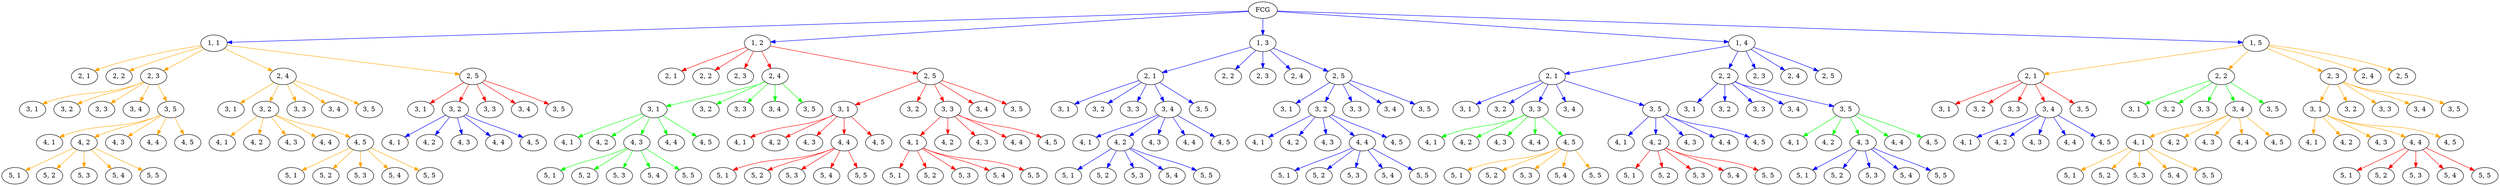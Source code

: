 digraph nqueens5 {
0 [label = "FCG"]
	011 [label = "1, 1"]
	edge [color=blue]
	0 -> 011
	01221 [label = "2, 1"]
	edge [color=red]
	012 -> 01221
	01222 [label = "2, 2"]
	edge [color=red]
	012 -> 01222
	01223 [label = "2, 3"]
	edge [color=red]
	012 -> 01223
	0122431 [label = "3, 1"]
	edge [color=green]
	01224 -> 0122431
	012243141 [label = "4, 1"]
	edge [color=green]
	0122431 -> 012243141
	012 [label = "1, 2"]
	edge [color=blue]
	0 -> 012
	013 [label = "1, 3"]
	edge [color=blue]
	0 -> 013
	01121 [label = "2, 1"]
	edge [color=orange]
	011 -> 01121
	012243142 [label = "4, 2"]
	edge [color=green]
	0122431 -> 012243142
	012243143 [label = "4, 3"]
	edge [color=green]
	0122431 -> 012243143
	01122 [label = "2, 2"]
	edge [color=orange]
	011 -> 01122
	01123 [label = "2, 3"]
	edge [color=orange]
	011 -> 01123
	01224314351 [label = "5, 1"]
	edge [color=green]
	012243143 -> 01224314351
	01224314352 [label = "5, 2"]
	edge [color=green]
	012243143 -> 01224314352
	01224314353 [label = "5, 3"]
	edge [color=green]
	012243143 -> 01224314353
	01224314354 [label = "5, 4"]
	edge [color=green]
	012243143 -> 01224314354
	01224314355 [label = "5, 5"]
	edge [color=green]
	012243143 -> 01224314355
	012243144 [label = "4, 4"]
	edge [color=green]
	0122431 -> 012243144
	01321 [label = "2, 1"]
	edge [color=blue]
	013 -> 01321
	0112331 [label = "3, 1"]
	edge [color=orange]
	01123 -> 0112331
	01224 [label = "2, 4"]
	edge [color=red]
	012 -> 01224
	0112332 [label = "3, 2"]
	edge [color=orange]
	01123 -> 0112332
	01225 [label = "2, 5"]
	edge [color=red]
	012 -> 01225
	012243145 [label = "4, 5"]
	edge [color=green]
	0122431 -> 012243145
	0122432 [label = "3, 2"]
	edge [color=green]
	01224 -> 0122432
	0122433 [label = "3, 3"]
	edge [color=green]
	01224 -> 0122433
	0122531 [label = "3, 1"]
	edge [color=red]
	01225 -> 0122531
	0122434 [label = "3, 4"]
	edge [color=green]
	01224 -> 0122434
	0122435 [label = "3, 5"]
	edge [color=green]
	01224 -> 0122435
	0132131 [label = "3, 1"]
	edge [color=blue]
	01321 -> 0132131
	0132132 [label = "3, 2"]
	edge [color=blue]
	01321 -> 0132132
	012253141 [label = "4, 1"]
	edge [color=red]
	0122531 -> 012253141
	0132133 [label = "3, 3"]
	edge [color=blue]
	01321 -> 0132133
	012253142 [label = "4, 2"]
	edge [color=red]
	0122531 -> 012253142
	0112333 [label = "3, 3"]
	edge [color=orange]
	01123 -> 0112333
	0112334 [label = "3, 4"]
	edge [color=orange]
	01123 -> 0112334
	0132134 [label = "3, 4"]
	edge [color=blue]
	01321 -> 0132134
	0132135 [label = "3, 5"]
	edge [color=blue]
	01321 -> 0132135
	01322 [label = "2, 2"]
	edge [color=blue]
	013 -> 01322
	012253143 [label = "4, 3"]
	edge [color=red]
	0122531 -> 012253143
	012253144 [label = "4, 4"]
	edge [color=red]
	0122531 -> 012253144
	013213441 [label = "4, 1"]
	edge [color=blue]
	0132134 -> 013213441
	013213442 [label = "4, 2"]
	edge [color=blue]
	0132134 -> 013213442
	01225314451 [label = "5, 1"]
	edge [color=red]
	012253144 -> 01225314451
	01321344251 [label = "5, 1"]
	edge [color=blue]
	013213442 -> 01321344251
	0112335 [label = "3, 5"]
	edge [color=orange]
	01123 -> 0112335
	01321344252 [label = "5, 2"]
	edge [color=blue]
	013213442 -> 01321344252
	01225314452 [label = "5, 2"]
	edge [color=red]
	012253144 -> 01225314452
	01323 [label = "2, 3"]
	edge [color=blue]
	013 -> 01323
	01225314453 [label = "5, 3"]
	edge [color=red]
	012253144 -> 01225314453
	01324 [label = "2, 4"]
	edge [color=blue]
	013 -> 01324
	01225314454 [label = "5, 4"]
	edge [color=red]
	012253144 -> 01225314454
	01225314455 [label = "5, 5"]
	edge [color=red]
	012253144 -> 01225314455
	011233541 [label = "4, 1"]
	edge [color=orange]
	0112335 -> 011233541
	01325 [label = "2, 5"]
	edge [color=blue]
	013 -> 01325
	012253145 [label = "4, 5"]
	edge [color=red]
	0122531 -> 012253145
	0122532 [label = "3, 2"]
	edge [color=red]
	01225 -> 0122532
	0122533 [label = "3, 3"]
	edge [color=red]
	01225 -> 0122533
	012253341 [label = "4, 1"]
	edge [color=red]
	0122533 -> 012253341
	011233542 [label = "4, 2"]
	edge [color=orange]
	0112335 -> 011233542
	01321344253 [label = "5, 3"]
	edge [color=blue]
	013213442 -> 01321344253
	01123354251 [label = "5, 1"]
	edge [color=orange]
	011233542 -> 01123354251
	01123354252 [label = "5, 2"]
	edge [color=orange]
	011233542 -> 01123354252
	01123354253 [label = "5, 3"]
	edge [color=orange]
	011233542 -> 01123354253
	01123354254 [label = "5, 4"]
	edge [color=orange]
	011233542 -> 01123354254
	01321344254 [label = "5, 4"]
	edge [color=blue]
	013213442 -> 01321344254
	0132531 [label = "3, 1"]
	edge [color=blue]
	01325 -> 0132531
	0132532 [label = "3, 2"]
	edge [color=blue]
	01325 -> 0132532
	01225334151 [label = "5, 1"]
	edge [color=red]
	012253341 -> 01225334151
	01225334152 [label = "5, 2"]
	edge [color=red]
	012253341 -> 01225334152
	01123354255 [label = "5, 5"]
	edge [color=orange]
	011233542 -> 01123354255
	011233543 [label = "4, 3"]
	edge [color=orange]
	0112335 -> 011233543
	013253241 [label = "4, 1"]
	edge [color=blue]
	0132532 -> 013253241
	011233544 [label = "4, 4"]
	edge [color=orange]
	0112335 -> 011233544
	011233545 [label = "4, 5"]
	edge [color=orange]
	0112335 -> 011233545
	01124 [label = "2, 4"]
	edge [color=orange]
	011 -> 01124
	0112431 [label = "3, 1"]
	edge [color=orange]
	01124 -> 0112431
	013253242 [label = "4, 2"]
	edge [color=blue]
	0132532 -> 013253242
	013253243 [label = "4, 3"]
	edge [color=blue]
	0132532 -> 013253243
	011243241 [label = "4, 1"]
	edge [color=orange]
	0112432 -> 011243241
	0112432 [label = "3, 2"]
	edge [color=orange]
	01124 -> 0112432
	011243242 [label = "4, 2"]
	edge [color=orange]
	0112432 -> 011243242
	01321344255 [label = "5, 5"]
	edge [color=blue]
	013213442 -> 01321344255
	01325324451 [label = "5, 1"]
	edge [color=blue]
	013253244 -> 01325324451
	013213443 [label = "4, 3"]
	edge [color=blue]
	0132134 -> 013213443
	013253244 [label = "4, 4"]
	edge [color=blue]
	0132532 -> 013253244
	013213444 [label = "4, 4"]
	edge [color=blue]
	0132134 -> 013213444
	013213445 [label = "4, 5"]
	edge [color=blue]
	0132134 -> 013213445
	01325324452 [label = "5, 2"]
	edge [color=blue]
	013253244 -> 01325324452
	01325324453 [label = "5, 3"]
	edge [color=blue]
	013253244 -> 01325324453
	01325324454 [label = "5, 4"]
	edge [color=blue]
	013253244 -> 01325324454
	01225334153 [label = "5, 3"]
	edge [color=red]
	012253341 -> 01225334153
	01225334154 [label = "5, 4"]
	edge [color=red]
	012253341 -> 01225334154
	01225334155 [label = "5, 5"]
	edge [color=red]
	012253341 -> 01225334155
	012253342 [label = "4, 2"]
	edge [color=red]
	0122533 -> 012253342
	012253343 [label = "4, 3"]
	edge [color=red]
	0122533 -> 012253343
	011243243 [label = "4, 3"]
	edge [color=orange]
	0112432 -> 011243243
	011243244 [label = "4, 4"]
	edge [color=orange]
	0112432 -> 011243244
	01325324455 [label = "5, 5"]
	edge [color=blue]
	013253244 -> 01325324455
	013253245 [label = "4, 5"]
	edge [color=blue]
	0132532 -> 013253245
	0132533 [label = "3, 3"]
	edge [color=blue]
	01325 -> 0132533
	0132534 [label = "3, 4"]
	edge [color=blue]
	01325 -> 0132534
	01124324551 [label = "5, 1"]
	edge [color=orange]
	011243245 -> 01124324551
	0132535 [label = "3, 5"]
	edge [color=blue]
	01325 -> 0132535
	01124324552 [label = "5, 2"]
	edge [color=orange]
	011243245 -> 01124324552
	01124324553 [label = "5, 3"]
	edge [color=orange]
	011243245 -> 01124324553
	01421 [label = "2, 1"]
	edge [color=blue]
	014 -> 01421
	01124324554 [label = "5, 4"]
	edge [color=orange]
	011243245 -> 01124324554
	01124324555 [label = "5, 5"]
	edge [color=orange]
	011243245 -> 01124324555
	011243245 [label = "4, 5"]
	edge [color=orange]
	0112432 -> 011243245
	0142131 [label = "3, 1"]
	edge [color=blue]
	01421 -> 0142131
	012253344 [label = "4, 4"]
	edge [color=red]
	0122533 -> 012253344
	014 [label = "1, 4"]
	edge [color=blue]
	0 -> 014
	012253345 [label = "4, 5"]
	edge [color=red]
	0122533 -> 012253345
	0112433 [label = "3, 3"]
	edge [color=orange]
	01124 -> 0112433
	0122534 [label = "3, 4"]
	edge [color=red]
	01225 -> 0122534
	0112434 [label = "3, 4"]
	edge [color=orange]
	01124 -> 0112434
	0112435 [label = "3, 5"]
	edge [color=orange]
	01124 -> 0112435
	0122535 [label = "3, 5"]
	edge [color=red]
	01225 -> 0122535
	0142132 [label = "3, 2"]
	edge [color=blue]
	01421 -> 0142132
	0142133 [label = "3, 3"]
	edge [color=blue]
	01421 -> 0142133
	01125 [label = "2, 5"]
	edge [color=orange]
	011 -> 01125
	0112531 [label = "3, 1"]
	edge [color=red]
	01125 -> 0112531
	0112532 [label = "3, 2"]
	edge [color=red]
	01125 -> 0112532
	0142134 [label = "3, 4"]
	edge [color=blue]
	01421 -> 0142134
	014213341 [label = "4, 1"]
	edge [color=green]
	0142133 -> 014213341
	0142135 [label = "3, 5"]
	edge [color=blue]
	01421 -> 0142135
	014213342 [label = "4, 2"]
	edge [color=green]
	0142133 -> 014213342
	011253241 [label = "4, 1"]
	edge [color=blue]
	0112532 -> 011253241
	014213343 [label = "4, 3"]
	edge [color=green]
	0142133 -> 014213343
	011253242 [label = "4, 2"]
	edge [color=blue]
	0112532 -> 011253242
	014213344 [label = "4, 4"]
	edge [color=green]
	0142133 -> 014213344
	011253243 [label = "4, 3"]
	edge [color=blue]
	0112532 -> 011253243
	011253244 [label = "4, 4"]
	edge [color=blue]
	0112532 -> 011253244
	011253245 [label = "4, 5"]
	edge [color=blue]
	0112532 -> 011253245
	0112533 [label = "3, 3"]
	edge [color=red]
	01125 -> 0112533
	0112534 [label = "3, 4"]
	edge [color=red]
	01125 -> 0112534
	0112535 [label = "3, 5"]
	edge [color=red]
	01125 -> 0112535
	014213541 [label = "4, 1"]
	edge [color=blue]
	0142135 -> 014213541
	014213542 [label = "4, 2"]
	edge [color=blue]
	0142135 -> 014213542
	01421334551 [label = "5, 1"]
	edge [color=orange]
	014213345 -> 01421334551
	014213543 [label = "4, 3"]
	edge [color=blue]
	0142135 -> 014213543
	014213544 [label = "4, 4"]
	edge [color=blue]
	0142135 -> 014213544
	01421334552 [label = "5, 2"]
	edge [color=orange]
	014213345 -> 01421334552
	014213545 [label = "4, 5"]
	edge [color=blue]
	0142135 -> 014213545
	014213345 [label = "4, 5"]
	edge [color=green]
	0142133 -> 014213345
	01421334553 [label = "5, 3"]
	edge [color=orange]
	014213345 -> 01421334553
	0142231 [label = "3, 1"]
	edge [color=blue]
	01422 -> 0142231
	01422 [label = "2, 2"]
	edge [color=blue]
	014 -> 01422
	0142232 [label = "3, 2"]
	edge [color=blue]
	01422 -> 0142232
	01421334554 [label = "5, 4"]
	edge [color=orange]
	014213345 -> 01421334554
	0142233 [label = "3, 3"]
	edge [color=blue]
	01422 -> 0142233
	0142234 [label = "3, 4"]
	edge [color=blue]
	01422 -> 0142234
	01421354251 [label = "5, 1"]
	edge [color=red]
	014213542 -> 01421354251
	01421354252 [label = "5, 2"]
	edge [color=red]
	014213542 -> 01421354252
	01421354253 [label = "5, 3"]
	edge [color=red]
	014213542 -> 01421354253
	01421354254 [label = "5, 4"]
	edge [color=red]
	014213542 -> 01421354254
	014223541 [label = "4, 1"]
	edge [color=green]
	0142235 -> 014223541
	01421354255 [label = "5, 5"]
	edge [color=red]
	014213542 -> 01421354255
	014223542 [label = "4, 2"]
	edge [color=green]
	0142235 -> 014223542
	014223543 [label = "4, 3"]
	edge [color=green]
	0142235 -> 014223543
	01421334555 [label = "5, 5"]
	edge [color=orange]
	014213345 -> 01421334555
	0142235 [label = "3, 5"]
	edge [color=blue]
	01422 -> 0142235
	01423 [label = "2, 3"]
	edge [color=blue]
	014 -> 01423
	01424 [label = "2, 4"]
	edge [color=blue]
	014 -> 01424
	014223544 [label = "4, 4"]
	edge [color=green]
	0142235 -> 014223544
	01425 [label = "2, 5"]
	edge [color=blue]
	014 -> 01425
	014223545 [label = "4, 5"]
	edge [color=green]
	0142235 -> 014223545
	015 [label = "1, 5"]
	edge [color=blue]
	0 -> 015
	01422354351 [label = "5, 1"]
	edge [color=blue]
	014223543 -> 01422354351
	01422354352 [label = "5, 2"]
	edge [color=blue]
	014223543 -> 01422354352
	01422354353 [label = "5, 3"]
	edge [color=blue]
	014223543 -> 01422354353
	01521 [label = "2, 1"]
	edge [color=orange]
	015 -> 01521
	01422354354 [label = "5, 4"]
	edge [color=blue]
	014223543 -> 01422354354
	01422354355 [label = "5, 5"]
	edge [color=blue]
	014223543 -> 01422354355
	0152131 [label = "3, 1"]
	edge [color=red]
	01521 -> 0152131
	0152132 [label = "3, 2"]
	edge [color=red]
	01521 -> 0152132
	0152133 [label = "3, 3"]
	edge [color=red]
	01521 -> 0152133
	01522 [label = "2, 2"]
	edge [color=orange]
	015 -> 01522
	0152134 [label = "3, 4"]
	edge [color=red]
	01521 -> 0152134
	0152135 [label = "3, 5"]
	edge [color=red]
	01521 -> 0152135
	0152331 [label = "3, 1"]
	edge [color=orange]
	01523 -> 0152331
	0152231 [label = "3, 1"]
	edge [color=green]
	01522 -> 0152231
	0152232 [label = "3, 2"]
	edge [color=green]
	01522 -> 0152232
	0152233 [label = "3, 3"]
	edge [color=green]
	01522 -> 0152233
	0152234 [label = "3, 4"]
	edge [color=green]
	01522 -> 0152234
	015233141 [label = "4, 1"]
	edge [color=orange]
	0152331 -> 015233141
	0152235 [label = "3, 5"]
	edge [color=green]
	01522 -> 0152235
	015233142 [label = "4, 2"]
	edge [color=orange]
	0152331 -> 015233142
	015233143 [label = "4, 3"]
	edge [color=orange]
	0152331 -> 015233143
	015233144 [label = "4, 4"]
	edge [color=orange]
	0152331 -> 015233144
	01523 [label = "2, 3"]
	edge [color=orange]
	015 -> 01523
	015213441 [label = "4, 1"]
	edge [color=blue]
	0152134 -> 015213441
	015213442 [label = "4, 2"]
	edge [color=blue]
	0152134 -> 015213442
	015213443 [label = "4, 3"]
	edge [color=blue]
	0152134 -> 015213443
	01523314451 [label = "5, 1"]
	edge [color=red]
	015233144 -> 01523314451
	015233145 [label = "4, 5"]
	edge [color=orange]
	0152331 -> 015233145
	01522344151 [label = "5, 1"]
	edge [color=orange]
	015223441 -> 01522344151
	015213444 [label = "4, 4"]
	edge [color=blue]
	0152134 -> 015213444
	015213445 [label = "4, 5"]
	edge [color=blue]
	0152134 -> 015213445
	01522344152 [label = "5, 2"]
	edge [color=orange]
	015223441 -> 01522344152
	0152332 [label = "3, 2"]
	edge [color=orange]
	01523 -> 0152332
	0152333 [label = "3, 3"]
	edge [color=orange]
	01523 -> 0152333
	0152334 [label = "3, 4"]
	edge [color=orange]
	01523 -> 0152334
	015223441 [label = "4, 1"]
	edge [color=orange]
	0152234 -> 015223441
	01523314452 [label = "5, 2"]
	edge [color=red]
	015233144 -> 01523314452
	01523314453 [label = "5, 3"]
	edge [color=red]
	015233144 -> 01523314453
	01523314454 [label = "5, 4"]
	edge [color=red]
	015233144 -> 01523314454
	01523314455 [label = "5, 5"]
	edge [color=red]
	015233144 -> 01523314455
	01522344153 [label = "5, 3"]
	edge [color=orange]
	015223441 -> 01522344153
	01522344154 [label = "5, 4"]
	edge [color=orange]
	015223441 -> 01522344154
	01522344155 [label = "5, 5"]
	edge [color=orange]
	015223441 -> 01522344155
	015223442 [label = "4, 2"]
	edge [color=orange]
	0152234 -> 015223442
	015223443 [label = "4, 3"]
	edge [color=orange]
	0152234 -> 015223443
	015223444 [label = "4, 4"]
	edge [color=orange]
	0152234 -> 015223444
	015223445 [label = "4, 5"]
	edge [color=orange]
	0152234 -> 015223445
	0152335 [label = "3, 5"]
	edge [color=orange]
	01523 -> 0152335
	01524 [label = "2, 4"]
	edge [color=orange]
	015 -> 01524
	01525 [label = "2, 5"]
	edge [color=orange]
	015 -> 01525
}
